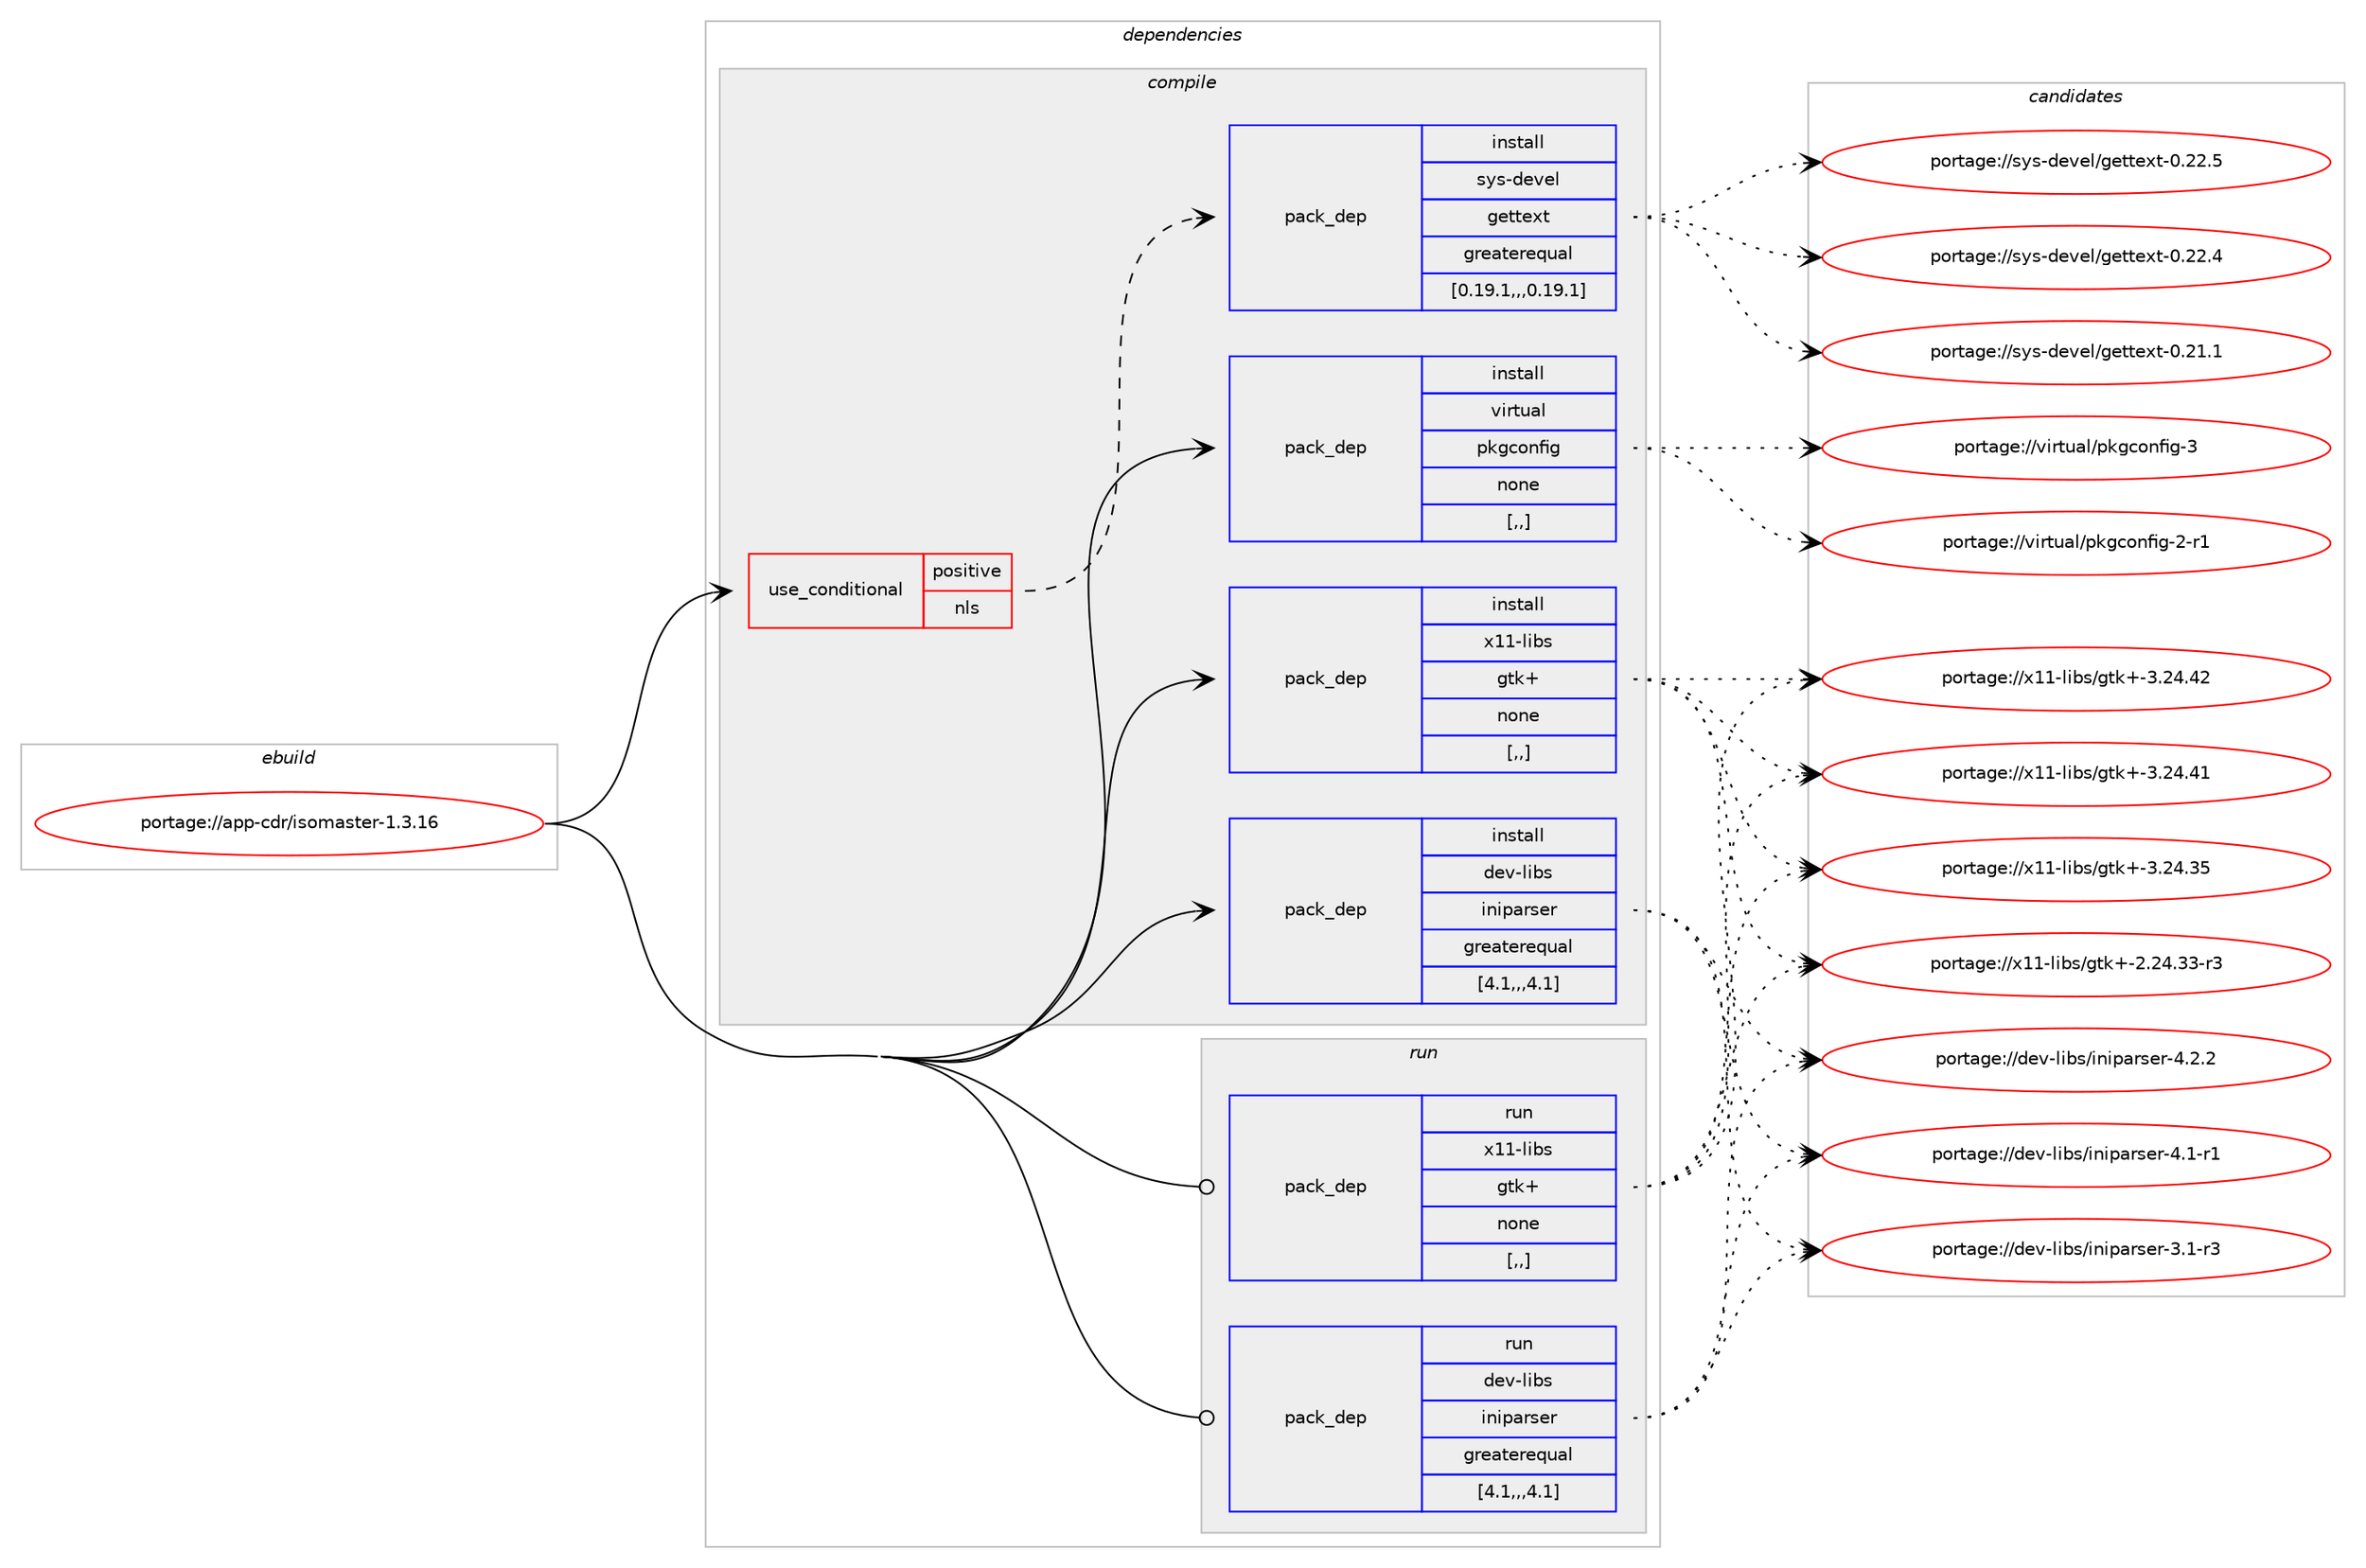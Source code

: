 digraph prolog {

# *************
# Graph options
# *************

newrank=true;
concentrate=true;
compound=true;
graph [rankdir=LR,fontname=Helvetica,fontsize=10,ranksep=1.5];#, ranksep=2.5, nodesep=0.2];
edge  [arrowhead=vee];
node  [fontname=Helvetica,fontsize=10];

# **********
# The ebuild
# **********

subgraph cluster_leftcol {
color=gray;
label=<<i>ebuild</i>>;
id [label="portage://app-cdr/isomaster-1.3.16", color=red, width=4, href="../app-cdr/isomaster-1.3.16.svg"];
}

# ****************
# The dependencies
# ****************

subgraph cluster_midcol {
color=gray;
label=<<i>dependencies</i>>;
subgraph cluster_compile {
fillcolor="#eeeeee";
style=filled;
label=<<i>compile</i>>;
subgraph cond2907 {
dependency10668 [label=<<TABLE BORDER="0" CELLBORDER="1" CELLSPACING="0" CELLPADDING="4"><TR><TD ROWSPAN="3" CELLPADDING="10">use_conditional</TD></TR><TR><TD>positive</TD></TR><TR><TD>nls</TD></TR></TABLE>>, shape=none, color=red];
subgraph pack7707 {
dependency10669 [label=<<TABLE BORDER="0" CELLBORDER="1" CELLSPACING="0" CELLPADDING="4" WIDTH="220"><TR><TD ROWSPAN="6" CELLPADDING="30">pack_dep</TD></TR><TR><TD WIDTH="110">install</TD></TR><TR><TD>sys-devel</TD></TR><TR><TD>gettext</TD></TR><TR><TD>greaterequal</TD></TR><TR><TD>[0.19.1,,,0.19.1]</TD></TR></TABLE>>, shape=none, color=blue];
}
dependency10668:e -> dependency10669:w [weight=20,style="dashed",arrowhead="vee"];
}
id:e -> dependency10668:w [weight=20,style="solid",arrowhead="vee"];
subgraph pack7708 {
dependency10670 [label=<<TABLE BORDER="0" CELLBORDER="1" CELLSPACING="0" CELLPADDING="4" WIDTH="220"><TR><TD ROWSPAN="6" CELLPADDING="30">pack_dep</TD></TR><TR><TD WIDTH="110">install</TD></TR><TR><TD>dev-libs</TD></TR><TR><TD>iniparser</TD></TR><TR><TD>greaterequal</TD></TR><TR><TD>[4.1,,,4.1]</TD></TR></TABLE>>, shape=none, color=blue];
}
id:e -> dependency10670:w [weight=20,style="solid",arrowhead="vee"];
subgraph pack7709 {
dependency10671 [label=<<TABLE BORDER="0" CELLBORDER="1" CELLSPACING="0" CELLPADDING="4" WIDTH="220"><TR><TD ROWSPAN="6" CELLPADDING="30">pack_dep</TD></TR><TR><TD WIDTH="110">install</TD></TR><TR><TD>virtual</TD></TR><TR><TD>pkgconfig</TD></TR><TR><TD>none</TD></TR><TR><TD>[,,]</TD></TR></TABLE>>, shape=none, color=blue];
}
id:e -> dependency10671:w [weight=20,style="solid",arrowhead="vee"];
subgraph pack7710 {
dependency10672 [label=<<TABLE BORDER="0" CELLBORDER="1" CELLSPACING="0" CELLPADDING="4" WIDTH="220"><TR><TD ROWSPAN="6" CELLPADDING="30">pack_dep</TD></TR><TR><TD WIDTH="110">install</TD></TR><TR><TD>x11-libs</TD></TR><TR><TD>gtk+</TD></TR><TR><TD>none</TD></TR><TR><TD>[,,]</TD></TR></TABLE>>, shape=none, color=blue];
}
id:e -> dependency10672:w [weight=20,style="solid",arrowhead="vee"];
}
subgraph cluster_compileandrun {
fillcolor="#eeeeee";
style=filled;
label=<<i>compile and run</i>>;
}
subgraph cluster_run {
fillcolor="#eeeeee";
style=filled;
label=<<i>run</i>>;
subgraph pack7711 {
dependency10673 [label=<<TABLE BORDER="0" CELLBORDER="1" CELLSPACING="0" CELLPADDING="4" WIDTH="220"><TR><TD ROWSPAN="6" CELLPADDING="30">pack_dep</TD></TR><TR><TD WIDTH="110">run</TD></TR><TR><TD>dev-libs</TD></TR><TR><TD>iniparser</TD></TR><TR><TD>greaterequal</TD></TR><TR><TD>[4.1,,,4.1]</TD></TR></TABLE>>, shape=none, color=blue];
}
id:e -> dependency10673:w [weight=20,style="solid",arrowhead="odot"];
subgraph pack7712 {
dependency10674 [label=<<TABLE BORDER="0" CELLBORDER="1" CELLSPACING="0" CELLPADDING="4" WIDTH="220"><TR><TD ROWSPAN="6" CELLPADDING="30">pack_dep</TD></TR><TR><TD WIDTH="110">run</TD></TR><TR><TD>x11-libs</TD></TR><TR><TD>gtk+</TD></TR><TR><TD>none</TD></TR><TR><TD>[,,]</TD></TR></TABLE>>, shape=none, color=blue];
}
id:e -> dependency10674:w [weight=20,style="solid",arrowhead="odot"];
}
}

# **************
# The candidates
# **************

subgraph cluster_choices {
rank=same;
color=gray;
label=<<i>candidates</i>>;

subgraph choice7707 {
color=black;
nodesep=1;
choice115121115451001011181011084710310111611610112011645484650504653 [label="portage://sys-devel/gettext-0.22.5", color=red, width=4,href="../sys-devel/gettext-0.22.5.svg"];
choice115121115451001011181011084710310111611610112011645484650504652 [label="portage://sys-devel/gettext-0.22.4", color=red, width=4,href="../sys-devel/gettext-0.22.4.svg"];
choice115121115451001011181011084710310111611610112011645484650494649 [label="portage://sys-devel/gettext-0.21.1", color=red, width=4,href="../sys-devel/gettext-0.21.1.svg"];
dependency10669:e -> choice115121115451001011181011084710310111611610112011645484650504653:w [style=dotted,weight="100"];
dependency10669:e -> choice115121115451001011181011084710310111611610112011645484650504652:w [style=dotted,weight="100"];
dependency10669:e -> choice115121115451001011181011084710310111611610112011645484650494649:w [style=dotted,weight="100"];
}
subgraph choice7708 {
color=black;
nodesep=1;
choice10010111845108105981154710511010511297114115101114455246504650 [label="portage://dev-libs/iniparser-4.2.2", color=red, width=4,href="../dev-libs/iniparser-4.2.2.svg"];
choice10010111845108105981154710511010511297114115101114455246494511449 [label="portage://dev-libs/iniparser-4.1-r1", color=red, width=4,href="../dev-libs/iniparser-4.1-r1.svg"];
choice10010111845108105981154710511010511297114115101114455146494511451 [label="portage://dev-libs/iniparser-3.1-r3", color=red, width=4,href="../dev-libs/iniparser-3.1-r3.svg"];
dependency10670:e -> choice10010111845108105981154710511010511297114115101114455246504650:w [style=dotted,weight="100"];
dependency10670:e -> choice10010111845108105981154710511010511297114115101114455246494511449:w [style=dotted,weight="100"];
dependency10670:e -> choice10010111845108105981154710511010511297114115101114455146494511451:w [style=dotted,weight="100"];
}
subgraph choice7709 {
color=black;
nodesep=1;
choice1181051141161179710847112107103991111101021051034551 [label="portage://virtual/pkgconfig-3", color=red, width=4,href="../virtual/pkgconfig-3.svg"];
choice11810511411611797108471121071039911111010210510345504511449 [label="portage://virtual/pkgconfig-2-r1", color=red, width=4,href="../virtual/pkgconfig-2-r1.svg"];
dependency10671:e -> choice1181051141161179710847112107103991111101021051034551:w [style=dotted,weight="100"];
dependency10671:e -> choice11810511411611797108471121071039911111010210510345504511449:w [style=dotted,weight="100"];
}
subgraph choice7710 {
color=black;
nodesep=1;
choice1204949451081059811547103116107434551465052465250 [label="portage://x11-libs/gtk+-3.24.42", color=red, width=4,href="../x11-libs/gtk+-3.24.42.svg"];
choice1204949451081059811547103116107434551465052465249 [label="portage://x11-libs/gtk+-3.24.41", color=red, width=4,href="../x11-libs/gtk+-3.24.41.svg"];
choice1204949451081059811547103116107434551465052465153 [label="portage://x11-libs/gtk+-3.24.35", color=red, width=4,href="../x11-libs/gtk+-3.24.35.svg"];
choice12049494510810598115471031161074345504650524651514511451 [label="portage://x11-libs/gtk+-2.24.33-r3", color=red, width=4,href="../x11-libs/gtk+-2.24.33-r3.svg"];
dependency10672:e -> choice1204949451081059811547103116107434551465052465250:w [style=dotted,weight="100"];
dependency10672:e -> choice1204949451081059811547103116107434551465052465249:w [style=dotted,weight="100"];
dependency10672:e -> choice1204949451081059811547103116107434551465052465153:w [style=dotted,weight="100"];
dependency10672:e -> choice12049494510810598115471031161074345504650524651514511451:w [style=dotted,weight="100"];
}
subgraph choice7711 {
color=black;
nodesep=1;
choice10010111845108105981154710511010511297114115101114455246504650 [label="portage://dev-libs/iniparser-4.2.2", color=red, width=4,href="../dev-libs/iniparser-4.2.2.svg"];
choice10010111845108105981154710511010511297114115101114455246494511449 [label="portage://dev-libs/iniparser-4.1-r1", color=red, width=4,href="../dev-libs/iniparser-4.1-r1.svg"];
choice10010111845108105981154710511010511297114115101114455146494511451 [label="portage://dev-libs/iniparser-3.1-r3", color=red, width=4,href="../dev-libs/iniparser-3.1-r3.svg"];
dependency10673:e -> choice10010111845108105981154710511010511297114115101114455246504650:w [style=dotted,weight="100"];
dependency10673:e -> choice10010111845108105981154710511010511297114115101114455246494511449:w [style=dotted,weight="100"];
dependency10673:e -> choice10010111845108105981154710511010511297114115101114455146494511451:w [style=dotted,weight="100"];
}
subgraph choice7712 {
color=black;
nodesep=1;
choice1204949451081059811547103116107434551465052465250 [label="portage://x11-libs/gtk+-3.24.42", color=red, width=4,href="../x11-libs/gtk+-3.24.42.svg"];
choice1204949451081059811547103116107434551465052465249 [label="portage://x11-libs/gtk+-3.24.41", color=red, width=4,href="../x11-libs/gtk+-3.24.41.svg"];
choice1204949451081059811547103116107434551465052465153 [label="portage://x11-libs/gtk+-3.24.35", color=red, width=4,href="../x11-libs/gtk+-3.24.35.svg"];
choice12049494510810598115471031161074345504650524651514511451 [label="portage://x11-libs/gtk+-2.24.33-r3", color=red, width=4,href="../x11-libs/gtk+-2.24.33-r3.svg"];
dependency10674:e -> choice1204949451081059811547103116107434551465052465250:w [style=dotted,weight="100"];
dependency10674:e -> choice1204949451081059811547103116107434551465052465249:w [style=dotted,weight="100"];
dependency10674:e -> choice1204949451081059811547103116107434551465052465153:w [style=dotted,weight="100"];
dependency10674:e -> choice12049494510810598115471031161074345504650524651514511451:w [style=dotted,weight="100"];
}
}

}
